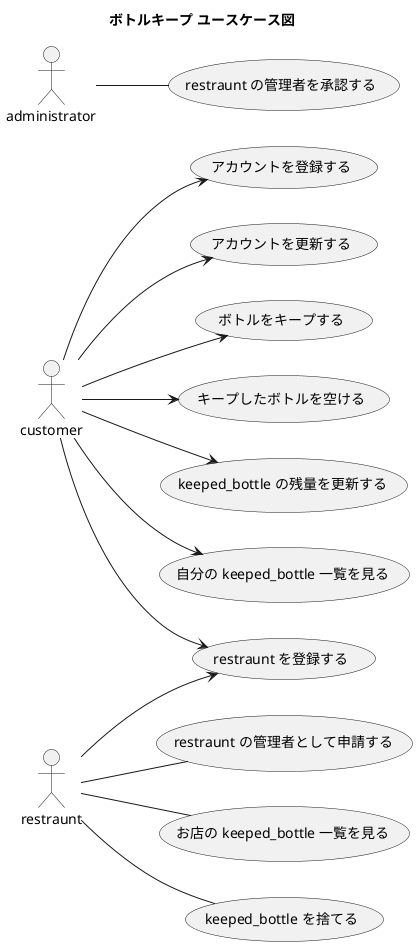 @startuml

title ボトルキープ ユースケース図

left to right direction

actor customer
actor restraunt
actor administrator

usecase (restraunt を登録する) as register_restraunt

customer --> (アカウントを登録する)
customer --> (アカウントを更新する)
customer --> (ボトルをキープする)
customer --> (キープしたボトルを空ける)
customer --> (keeped_bottle の残量を更新する)
customer --> (自分の keeped_bottle 一覧を見る)
customer --> register_restraunt
restraunt -- (restraunt の管理者として申請する)
restraunt -- (お店の keeped_bottle 一覧を見る)
restraunt -- (keeped_bottle を捨てる)
restraunt --> register_restraunt
administrator -- (restraunt の管理者を承認する)

@enduml